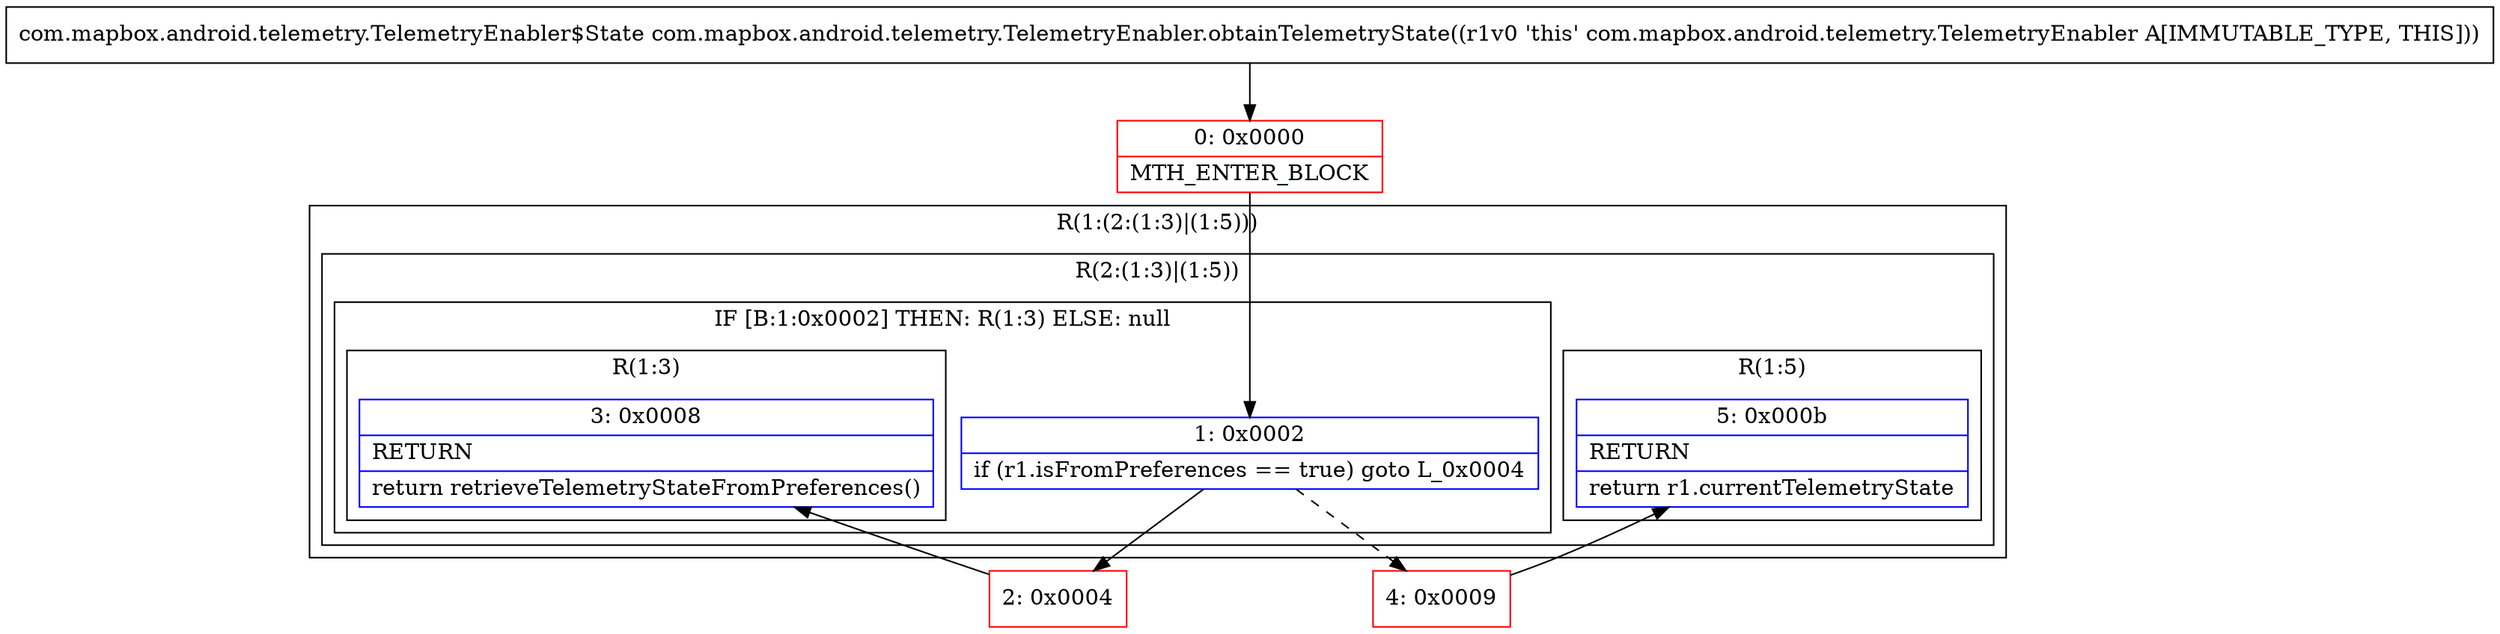 digraph "CFG forcom.mapbox.android.telemetry.TelemetryEnabler.obtainTelemetryState()Lcom\/mapbox\/android\/telemetry\/TelemetryEnabler$State;" {
subgraph cluster_Region_1343183138 {
label = "R(1:(2:(1:3)|(1:5)))";
node [shape=record,color=blue];
subgraph cluster_Region_1270544781 {
label = "R(2:(1:3)|(1:5))";
node [shape=record,color=blue];
subgraph cluster_IfRegion_426348646 {
label = "IF [B:1:0x0002] THEN: R(1:3) ELSE: null";
node [shape=record,color=blue];
Node_1 [shape=record,label="{1\:\ 0x0002|if (r1.isFromPreferences == true) goto L_0x0004\l}"];
subgraph cluster_Region_840222358 {
label = "R(1:3)";
node [shape=record,color=blue];
Node_3 [shape=record,label="{3\:\ 0x0008|RETURN\l|return retrieveTelemetryStateFromPreferences()\l}"];
}
}
subgraph cluster_Region_410537919 {
label = "R(1:5)";
node [shape=record,color=blue];
Node_5 [shape=record,label="{5\:\ 0x000b|RETURN\l|return r1.currentTelemetryState\l}"];
}
}
}
Node_0 [shape=record,color=red,label="{0\:\ 0x0000|MTH_ENTER_BLOCK\l}"];
Node_2 [shape=record,color=red,label="{2\:\ 0x0004}"];
Node_4 [shape=record,color=red,label="{4\:\ 0x0009}"];
MethodNode[shape=record,label="{com.mapbox.android.telemetry.TelemetryEnabler$State com.mapbox.android.telemetry.TelemetryEnabler.obtainTelemetryState((r1v0 'this' com.mapbox.android.telemetry.TelemetryEnabler A[IMMUTABLE_TYPE, THIS])) }"];
MethodNode -> Node_0;
Node_1 -> Node_2;
Node_1 -> Node_4[style=dashed];
Node_0 -> Node_1;
Node_2 -> Node_3;
Node_4 -> Node_5;
}

